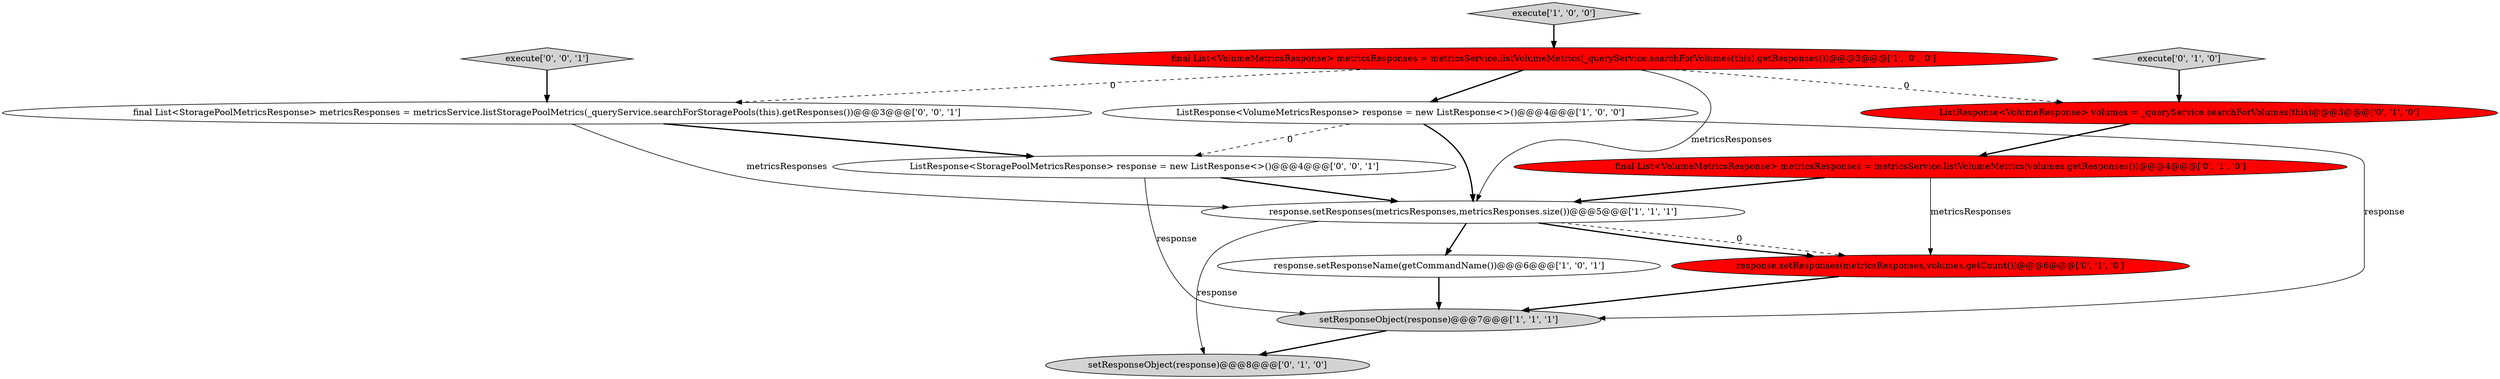 digraph {
10 [style = filled, label = "execute['0', '1', '0']", fillcolor = lightgray, shape = diamond image = "AAA0AAABBB2BBB"];
3 [style = filled, label = "execute['1', '0', '0']", fillcolor = lightgray, shape = diamond image = "AAA0AAABBB1BBB"];
9 [style = filled, label = "response.setResponses(metricsResponses,volumes.getCount())@@@6@@@['0', '1', '0']", fillcolor = red, shape = ellipse image = "AAA1AAABBB2BBB"];
8 [style = filled, label = "final List<VolumeMetricsResponse> metricsResponses = metricsService.listVolumeMetrics(volumes.getResponses())@@@4@@@['0', '1', '0']", fillcolor = red, shape = ellipse image = "AAA1AAABBB2BBB"];
4 [style = filled, label = "final List<VolumeMetricsResponse> metricsResponses = metricsService.listVolumeMetrics(_queryService.searchForVolumes(this).getResponses())@@@3@@@['1', '0', '0']", fillcolor = red, shape = ellipse image = "AAA1AAABBB1BBB"];
1 [style = filled, label = "response.setResponseName(getCommandName())@@@6@@@['1', '0', '1']", fillcolor = white, shape = ellipse image = "AAA0AAABBB1BBB"];
12 [style = filled, label = "final List<StoragePoolMetricsResponse> metricsResponses = metricsService.listStoragePoolMetrics(_queryService.searchForStoragePools(this).getResponses())@@@3@@@['0', '0', '1']", fillcolor = white, shape = ellipse image = "AAA0AAABBB3BBB"];
5 [style = filled, label = "setResponseObject(response)@@@7@@@['1', '1', '1']", fillcolor = lightgray, shape = ellipse image = "AAA0AAABBB1BBB"];
11 [style = filled, label = "ListResponse<StoragePoolMetricsResponse> response = new ListResponse<>()@@@4@@@['0', '0', '1']", fillcolor = white, shape = ellipse image = "AAA0AAABBB3BBB"];
0 [style = filled, label = "response.setResponses(metricsResponses,metricsResponses.size())@@@5@@@['1', '1', '1']", fillcolor = white, shape = ellipse image = "AAA0AAABBB1BBB"];
13 [style = filled, label = "execute['0', '0', '1']", fillcolor = lightgray, shape = diamond image = "AAA0AAABBB3BBB"];
7 [style = filled, label = "setResponseObject(response)@@@8@@@['0', '1', '0']", fillcolor = lightgray, shape = ellipse image = "AAA0AAABBB2BBB"];
6 [style = filled, label = "ListResponse<VolumeResponse> volumes = _queryService.searchForVolumes(this)@@@3@@@['0', '1', '0']", fillcolor = red, shape = ellipse image = "AAA1AAABBB2BBB"];
2 [style = filled, label = "ListResponse<VolumeMetricsResponse> response = new ListResponse<>()@@@4@@@['1', '0', '0']", fillcolor = white, shape = ellipse image = "AAA0AAABBB1BBB"];
1->5 [style = bold, label=""];
0->9 [style = bold, label=""];
11->5 [style = solid, label="response"];
12->11 [style = bold, label=""];
2->5 [style = solid, label="response"];
4->2 [style = bold, label=""];
8->9 [style = solid, label="metricsResponses"];
4->6 [style = dashed, label="0"];
3->4 [style = bold, label=""];
10->6 [style = bold, label=""];
4->12 [style = dashed, label="0"];
8->0 [style = bold, label=""];
2->0 [style = bold, label=""];
11->0 [style = bold, label=""];
13->12 [style = bold, label=""];
0->1 [style = bold, label=""];
0->7 [style = solid, label="response"];
6->8 [style = bold, label=""];
9->5 [style = bold, label=""];
4->0 [style = solid, label="metricsResponses"];
5->7 [style = bold, label=""];
2->11 [style = dashed, label="0"];
0->9 [style = dashed, label="0"];
12->0 [style = solid, label="metricsResponses"];
}
